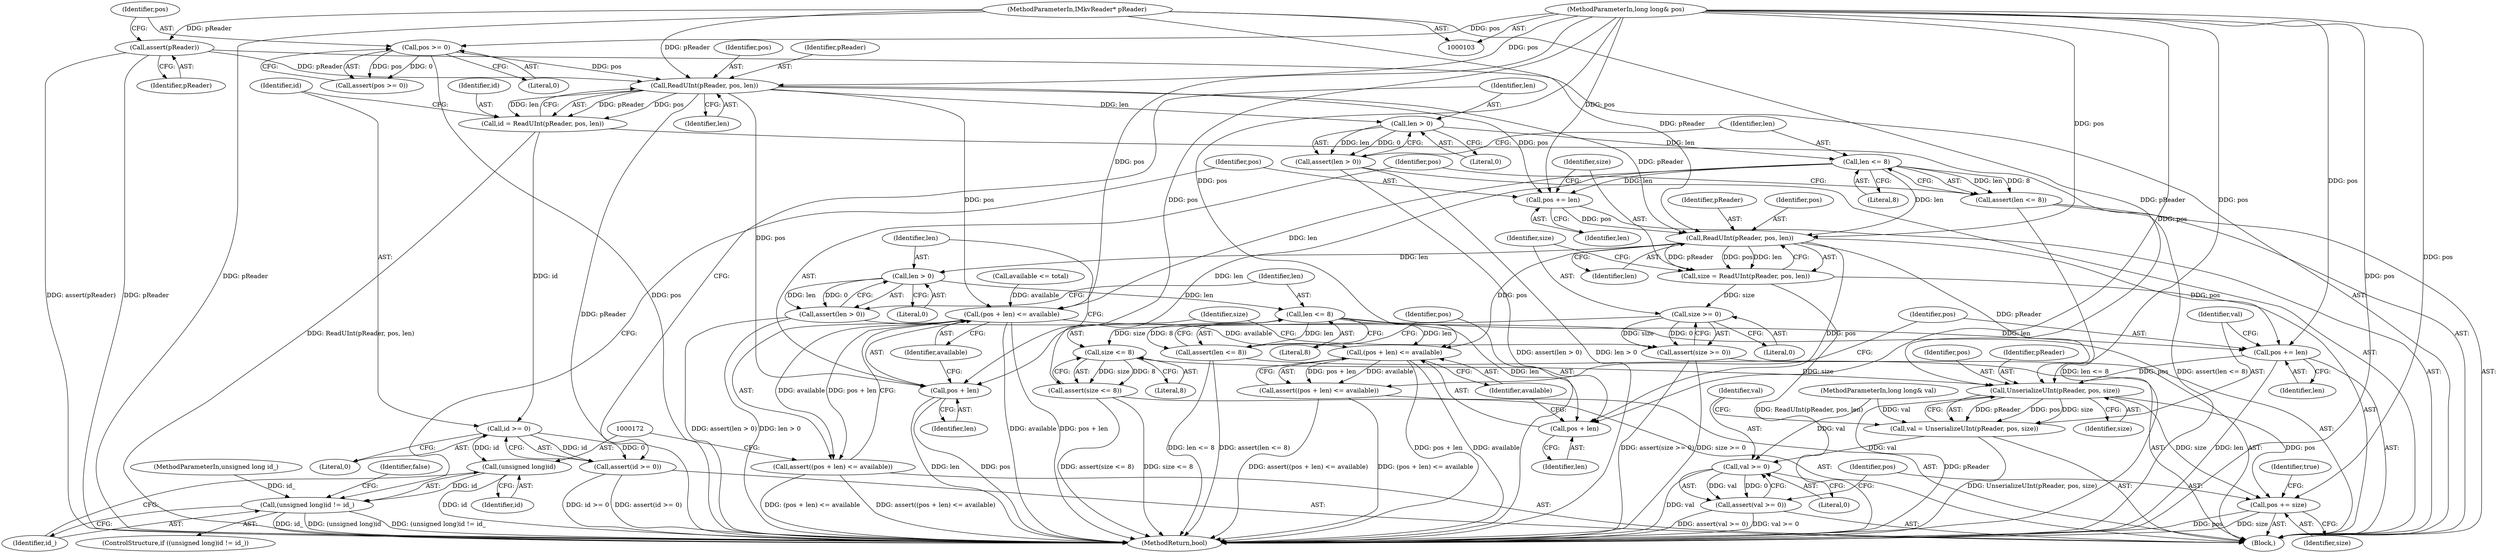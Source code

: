 digraph "1_Android_cc274e2abe8b2a6698a5c47d8aa4bb45f1f9538d_30@pointer" {
"1000147" [label="(Call,ReadUInt(pReader, pos, len))"];
"1000109" [label="(Call,assert(pReader))"];
"1000104" [label="(MethodParameterIn,IMkvReader* pReader)"];
"1000112" [label="(Call,pos >= 0)"];
"1000105" [label="(MethodParameterIn,long long& pos)"];
"1000145" [label="(Call,id = ReadUInt(pReader, pos, len))"];
"1000152" [label="(Call,id >= 0)"];
"1000151" [label="(Call,assert(id >= 0))"];
"1000171" [label="(Call,(unsigned long)id)"];
"1000170" [label="(Call,(unsigned long)id != id_)"];
"1000156" [label="(Call,len > 0)"];
"1000155" [label="(Call,assert(len > 0))"];
"1000160" [label="(Call,len <= 8)"];
"1000159" [label="(Call,assert(len <= 8))"];
"1000164" [label="(Call,(pos + len) <= available)"];
"1000163" [label="(Call,assert((pos + len) <= available))"];
"1000204" [label="(Call,(pos + len) <= available)"];
"1000203" [label="(Call,assert((pos + len) <= available))"];
"1000165" [label="(Call,pos + len)"];
"1000177" [label="(Call,pos += len)"];
"1000183" [label="(Call,ReadUInt(pReader, pos, len))"];
"1000181" [label="(Call,size = ReadUInt(pReader, pos, len))"];
"1000188" [label="(Call,size >= 0)"];
"1000187" [label="(Call,assert(size >= 0))"];
"1000192" [label="(Call,size <= 8)"];
"1000191" [label="(Call,assert(size <= 8))"];
"1000214" [label="(Call,UnserializeUInt(pReader, pos, size))"];
"1000212" [label="(Call,val = UnserializeUInt(pReader, pos, size))"];
"1000219" [label="(Call,val >= 0)"];
"1000218" [label="(Call,assert(val >= 0))"];
"1000222" [label="(Call,pos += size)"];
"1000196" [label="(Call,len > 0)"];
"1000195" [label="(Call,assert(len > 0))"];
"1000200" [label="(Call,len <= 8)"];
"1000199" [label="(Call,assert(len <= 8))"];
"1000205" [label="(Call,pos + len)"];
"1000209" [label="(Call,pos += len)"];
"1000195" [label="(Call,assert(len > 0))"];
"1000105" [label="(MethodParameterIn,long long& pos)"];
"1000153" [label="(Identifier,id)"];
"1000155" [label="(Call,assert(len > 0))"];
"1000177" [label="(Call,pos += len)"];
"1000150" [label="(Identifier,len)"];
"1000192" [label="(Call,size <= 8)"];
"1000216" [label="(Identifier,pos)"];
"1000111" [label="(Call,assert(pos >= 0))"];
"1000169" [label="(ControlStructure,if ((unsigned long)id != id_))"];
"1000106" [label="(MethodParameterIn,unsigned long id_)"];
"1000112" [label="(Call,pos >= 0)"];
"1000198" [label="(Literal,0)"];
"1000145" [label="(Call,id = ReadUInt(pReader, pos, len))"];
"1000104" [label="(MethodParameterIn,IMkvReader* pReader)"];
"1000193" [label="(Identifier,size)"];
"1000189" [label="(Identifier,size)"];
"1000212" [label="(Call,val = UnserializeUInt(pReader, pos, size))"];
"1000217" [label="(Identifier,size)"];
"1000114" [label="(Literal,0)"];
"1000166" [label="(Identifier,pos)"];
"1000181" [label="(Call,size = ReadUInt(pReader, pos, len))"];
"1000182" [label="(Identifier,size)"];
"1000194" [label="(Literal,8)"];
"1000213" [label="(Identifier,val)"];
"1000210" [label="(Identifier,pos)"];
"1000226" [label="(Identifier,true)"];
"1000162" [label="(Literal,8)"];
"1000183" [label="(Call,ReadUInt(pReader, pos, len))"];
"1000156" [label="(Call,len > 0)"];
"1000108" [label="(Block,)"];
"1000163" [label="(Call,assert((pos + len) <= available))"];
"1000203" [label="(Call,assert((pos + len) <= available))"];
"1000176" [label="(Identifier,false)"];
"1000219" [label="(Call,val >= 0)"];
"1000147" [label="(Call,ReadUInt(pReader, pos, len))"];
"1000209" [label="(Call,pos += len)"];
"1000185" [label="(Identifier,pos)"];
"1000222" [label="(Call,pos += size)"];
"1000134" [label="(Call,available <= total)"];
"1000220" [label="(Identifier,val)"];
"1000152" [label="(Call,id >= 0)"];
"1000207" [label="(Identifier,len)"];
"1000199" [label="(Call,assert(len <= 8))"];
"1000158" [label="(Literal,0)"];
"1000214" [label="(Call,UnserializeUInt(pReader, pos, size))"];
"1000204" [label="(Call,(pos + len) <= available)"];
"1000191" [label="(Call,assert(size <= 8))"];
"1000171" [label="(Call,(unsigned long)id)"];
"1000188" [label="(Call,size >= 0)"];
"1000154" [label="(Literal,0)"];
"1000110" [label="(Identifier,pReader)"];
"1000173" [label="(Identifier,id)"];
"1000170" [label="(Call,(unsigned long)id != id_)"];
"1000223" [label="(Identifier,pos)"];
"1000113" [label="(Identifier,pos)"];
"1000151" [label="(Call,assert(id >= 0))"];
"1000206" [label="(Identifier,pos)"];
"1000164" [label="(Call,(pos + len) <= available)"];
"1000165" [label="(Call,pos + len)"];
"1000107" [label="(MethodParameterIn,long long& val)"];
"1000202" [label="(Literal,8)"];
"1000197" [label="(Identifier,len)"];
"1000211" [label="(Identifier,len)"];
"1000149" [label="(Identifier,pos)"];
"1000187" [label="(Call,assert(size >= 0))"];
"1000196" [label="(Call,len > 0)"];
"1000167" [label="(Identifier,len)"];
"1000148" [label="(Identifier,pReader)"];
"1000146" [label="(Identifier,id)"];
"1000109" [label="(Call,assert(pReader))"];
"1000190" [label="(Literal,0)"];
"1000157" [label="(Identifier,len)"];
"1000200" [label="(Call,len <= 8)"];
"1000168" [label="(Identifier,available)"];
"1000227" [label="(MethodReturn,bool)"];
"1000186" [label="(Identifier,len)"];
"1000161" [label="(Identifier,len)"];
"1000160" [label="(Call,len <= 8)"];
"1000174" [label="(Identifier,id_)"];
"1000221" [label="(Literal,0)"];
"1000184" [label="(Identifier,pReader)"];
"1000178" [label="(Identifier,pos)"];
"1000201" [label="(Identifier,len)"];
"1000224" [label="(Identifier,size)"];
"1000159" [label="(Call,assert(len <= 8))"];
"1000208" [label="(Identifier,available)"];
"1000218" [label="(Call,assert(val >= 0))"];
"1000179" [label="(Identifier,len)"];
"1000205" [label="(Call,pos + len)"];
"1000215" [label="(Identifier,pReader)"];
"1000147" -> "1000145"  [label="AST: "];
"1000147" -> "1000150"  [label="CFG: "];
"1000148" -> "1000147"  [label="AST: "];
"1000149" -> "1000147"  [label="AST: "];
"1000150" -> "1000147"  [label="AST: "];
"1000145" -> "1000147"  [label="CFG: "];
"1000147" -> "1000227"  [label="DDG: pReader"];
"1000147" -> "1000145"  [label="DDG: pReader"];
"1000147" -> "1000145"  [label="DDG: pos"];
"1000147" -> "1000145"  [label="DDG: len"];
"1000109" -> "1000147"  [label="DDG: pReader"];
"1000104" -> "1000147"  [label="DDG: pReader"];
"1000112" -> "1000147"  [label="DDG: pos"];
"1000105" -> "1000147"  [label="DDG: pos"];
"1000147" -> "1000156"  [label="DDG: len"];
"1000147" -> "1000164"  [label="DDG: pos"];
"1000147" -> "1000165"  [label="DDG: pos"];
"1000147" -> "1000177"  [label="DDG: pos"];
"1000147" -> "1000183"  [label="DDG: pReader"];
"1000109" -> "1000108"  [label="AST: "];
"1000109" -> "1000110"  [label="CFG: "];
"1000110" -> "1000109"  [label="AST: "];
"1000113" -> "1000109"  [label="CFG: "];
"1000109" -> "1000227"  [label="DDG: pReader"];
"1000109" -> "1000227"  [label="DDG: assert(pReader)"];
"1000104" -> "1000109"  [label="DDG: pReader"];
"1000104" -> "1000103"  [label="AST: "];
"1000104" -> "1000227"  [label="DDG: pReader"];
"1000104" -> "1000183"  [label="DDG: pReader"];
"1000104" -> "1000214"  [label="DDG: pReader"];
"1000112" -> "1000111"  [label="AST: "];
"1000112" -> "1000114"  [label="CFG: "];
"1000113" -> "1000112"  [label="AST: "];
"1000114" -> "1000112"  [label="AST: "];
"1000111" -> "1000112"  [label="CFG: "];
"1000112" -> "1000227"  [label="DDG: pos"];
"1000112" -> "1000111"  [label="DDG: pos"];
"1000112" -> "1000111"  [label="DDG: 0"];
"1000105" -> "1000112"  [label="DDG: pos"];
"1000105" -> "1000103"  [label="AST: "];
"1000105" -> "1000227"  [label="DDG: pos"];
"1000105" -> "1000164"  [label="DDG: pos"];
"1000105" -> "1000165"  [label="DDG: pos"];
"1000105" -> "1000177"  [label="DDG: pos"];
"1000105" -> "1000183"  [label="DDG: pos"];
"1000105" -> "1000204"  [label="DDG: pos"];
"1000105" -> "1000205"  [label="DDG: pos"];
"1000105" -> "1000209"  [label="DDG: pos"];
"1000105" -> "1000214"  [label="DDG: pos"];
"1000105" -> "1000222"  [label="DDG: pos"];
"1000145" -> "1000108"  [label="AST: "];
"1000146" -> "1000145"  [label="AST: "];
"1000153" -> "1000145"  [label="CFG: "];
"1000145" -> "1000227"  [label="DDG: ReadUInt(pReader, pos, len)"];
"1000145" -> "1000152"  [label="DDG: id"];
"1000152" -> "1000151"  [label="AST: "];
"1000152" -> "1000154"  [label="CFG: "];
"1000153" -> "1000152"  [label="AST: "];
"1000154" -> "1000152"  [label="AST: "];
"1000151" -> "1000152"  [label="CFG: "];
"1000152" -> "1000151"  [label="DDG: id"];
"1000152" -> "1000151"  [label="DDG: 0"];
"1000152" -> "1000171"  [label="DDG: id"];
"1000151" -> "1000108"  [label="AST: "];
"1000157" -> "1000151"  [label="CFG: "];
"1000151" -> "1000227"  [label="DDG: assert(id >= 0)"];
"1000151" -> "1000227"  [label="DDG: id >= 0"];
"1000171" -> "1000170"  [label="AST: "];
"1000171" -> "1000173"  [label="CFG: "];
"1000172" -> "1000171"  [label="AST: "];
"1000173" -> "1000171"  [label="AST: "];
"1000174" -> "1000171"  [label="CFG: "];
"1000171" -> "1000227"  [label="DDG: id"];
"1000171" -> "1000170"  [label="DDG: id"];
"1000170" -> "1000169"  [label="AST: "];
"1000170" -> "1000174"  [label="CFG: "];
"1000174" -> "1000170"  [label="AST: "];
"1000176" -> "1000170"  [label="CFG: "];
"1000178" -> "1000170"  [label="CFG: "];
"1000170" -> "1000227"  [label="DDG: (unsigned long)id"];
"1000170" -> "1000227"  [label="DDG: (unsigned long)id != id_"];
"1000170" -> "1000227"  [label="DDG: id_"];
"1000106" -> "1000170"  [label="DDG: id_"];
"1000156" -> "1000155"  [label="AST: "];
"1000156" -> "1000158"  [label="CFG: "];
"1000157" -> "1000156"  [label="AST: "];
"1000158" -> "1000156"  [label="AST: "];
"1000155" -> "1000156"  [label="CFG: "];
"1000156" -> "1000155"  [label="DDG: len"];
"1000156" -> "1000155"  [label="DDG: 0"];
"1000156" -> "1000160"  [label="DDG: len"];
"1000155" -> "1000108"  [label="AST: "];
"1000161" -> "1000155"  [label="CFG: "];
"1000155" -> "1000227"  [label="DDG: assert(len > 0)"];
"1000155" -> "1000227"  [label="DDG: len > 0"];
"1000160" -> "1000159"  [label="AST: "];
"1000160" -> "1000162"  [label="CFG: "];
"1000161" -> "1000160"  [label="AST: "];
"1000162" -> "1000160"  [label="AST: "];
"1000159" -> "1000160"  [label="CFG: "];
"1000160" -> "1000159"  [label="DDG: len"];
"1000160" -> "1000159"  [label="DDG: 8"];
"1000160" -> "1000164"  [label="DDG: len"];
"1000160" -> "1000165"  [label="DDG: len"];
"1000160" -> "1000177"  [label="DDG: len"];
"1000160" -> "1000183"  [label="DDG: len"];
"1000159" -> "1000108"  [label="AST: "];
"1000166" -> "1000159"  [label="CFG: "];
"1000159" -> "1000227"  [label="DDG: assert(len <= 8)"];
"1000159" -> "1000227"  [label="DDG: len <= 8"];
"1000164" -> "1000163"  [label="AST: "];
"1000164" -> "1000168"  [label="CFG: "];
"1000165" -> "1000164"  [label="AST: "];
"1000168" -> "1000164"  [label="AST: "];
"1000163" -> "1000164"  [label="CFG: "];
"1000164" -> "1000227"  [label="DDG: available"];
"1000164" -> "1000227"  [label="DDG: pos + len"];
"1000164" -> "1000163"  [label="DDG: pos + len"];
"1000164" -> "1000163"  [label="DDG: available"];
"1000134" -> "1000164"  [label="DDG: available"];
"1000164" -> "1000204"  [label="DDG: available"];
"1000163" -> "1000108"  [label="AST: "];
"1000172" -> "1000163"  [label="CFG: "];
"1000163" -> "1000227"  [label="DDG: (pos + len) <= available"];
"1000163" -> "1000227"  [label="DDG: assert((pos + len) <= available)"];
"1000204" -> "1000203"  [label="AST: "];
"1000204" -> "1000208"  [label="CFG: "];
"1000205" -> "1000204"  [label="AST: "];
"1000208" -> "1000204"  [label="AST: "];
"1000203" -> "1000204"  [label="CFG: "];
"1000204" -> "1000227"  [label="DDG: pos + len"];
"1000204" -> "1000227"  [label="DDG: available"];
"1000204" -> "1000203"  [label="DDG: pos + len"];
"1000204" -> "1000203"  [label="DDG: available"];
"1000183" -> "1000204"  [label="DDG: pos"];
"1000200" -> "1000204"  [label="DDG: len"];
"1000203" -> "1000108"  [label="AST: "];
"1000210" -> "1000203"  [label="CFG: "];
"1000203" -> "1000227"  [label="DDG: assert((pos + len) <= available)"];
"1000203" -> "1000227"  [label="DDG: (pos + len) <= available"];
"1000165" -> "1000167"  [label="CFG: "];
"1000166" -> "1000165"  [label="AST: "];
"1000167" -> "1000165"  [label="AST: "];
"1000168" -> "1000165"  [label="CFG: "];
"1000165" -> "1000227"  [label="DDG: pos"];
"1000165" -> "1000227"  [label="DDG: len"];
"1000177" -> "1000108"  [label="AST: "];
"1000177" -> "1000179"  [label="CFG: "];
"1000178" -> "1000177"  [label="AST: "];
"1000179" -> "1000177"  [label="AST: "];
"1000182" -> "1000177"  [label="CFG: "];
"1000177" -> "1000183"  [label="DDG: pos"];
"1000183" -> "1000181"  [label="AST: "];
"1000183" -> "1000186"  [label="CFG: "];
"1000184" -> "1000183"  [label="AST: "];
"1000185" -> "1000183"  [label="AST: "];
"1000186" -> "1000183"  [label="AST: "];
"1000181" -> "1000183"  [label="CFG: "];
"1000183" -> "1000181"  [label="DDG: pReader"];
"1000183" -> "1000181"  [label="DDG: pos"];
"1000183" -> "1000181"  [label="DDG: len"];
"1000183" -> "1000196"  [label="DDG: len"];
"1000183" -> "1000205"  [label="DDG: pos"];
"1000183" -> "1000209"  [label="DDG: pos"];
"1000183" -> "1000214"  [label="DDG: pReader"];
"1000181" -> "1000108"  [label="AST: "];
"1000182" -> "1000181"  [label="AST: "];
"1000189" -> "1000181"  [label="CFG: "];
"1000181" -> "1000227"  [label="DDG: ReadUInt(pReader, pos, len)"];
"1000181" -> "1000188"  [label="DDG: size"];
"1000188" -> "1000187"  [label="AST: "];
"1000188" -> "1000190"  [label="CFG: "];
"1000189" -> "1000188"  [label="AST: "];
"1000190" -> "1000188"  [label="AST: "];
"1000187" -> "1000188"  [label="CFG: "];
"1000188" -> "1000187"  [label="DDG: size"];
"1000188" -> "1000187"  [label="DDG: 0"];
"1000188" -> "1000192"  [label="DDG: size"];
"1000187" -> "1000108"  [label="AST: "];
"1000193" -> "1000187"  [label="CFG: "];
"1000187" -> "1000227"  [label="DDG: assert(size >= 0)"];
"1000187" -> "1000227"  [label="DDG: size >= 0"];
"1000192" -> "1000191"  [label="AST: "];
"1000192" -> "1000194"  [label="CFG: "];
"1000193" -> "1000192"  [label="AST: "];
"1000194" -> "1000192"  [label="AST: "];
"1000191" -> "1000192"  [label="CFG: "];
"1000192" -> "1000191"  [label="DDG: size"];
"1000192" -> "1000191"  [label="DDG: 8"];
"1000192" -> "1000214"  [label="DDG: size"];
"1000191" -> "1000108"  [label="AST: "];
"1000197" -> "1000191"  [label="CFG: "];
"1000191" -> "1000227"  [label="DDG: assert(size <= 8)"];
"1000191" -> "1000227"  [label="DDG: size <= 8"];
"1000214" -> "1000212"  [label="AST: "];
"1000214" -> "1000217"  [label="CFG: "];
"1000215" -> "1000214"  [label="AST: "];
"1000216" -> "1000214"  [label="AST: "];
"1000217" -> "1000214"  [label="AST: "];
"1000212" -> "1000214"  [label="CFG: "];
"1000214" -> "1000227"  [label="DDG: pReader"];
"1000214" -> "1000212"  [label="DDG: pReader"];
"1000214" -> "1000212"  [label="DDG: pos"];
"1000214" -> "1000212"  [label="DDG: size"];
"1000209" -> "1000214"  [label="DDG: pos"];
"1000214" -> "1000222"  [label="DDG: size"];
"1000214" -> "1000222"  [label="DDG: pos"];
"1000212" -> "1000108"  [label="AST: "];
"1000213" -> "1000212"  [label="AST: "];
"1000220" -> "1000212"  [label="CFG: "];
"1000212" -> "1000227"  [label="DDG: UnserializeUInt(pReader, pos, size)"];
"1000107" -> "1000212"  [label="DDG: val"];
"1000212" -> "1000219"  [label="DDG: val"];
"1000219" -> "1000218"  [label="AST: "];
"1000219" -> "1000221"  [label="CFG: "];
"1000220" -> "1000219"  [label="AST: "];
"1000221" -> "1000219"  [label="AST: "];
"1000218" -> "1000219"  [label="CFG: "];
"1000219" -> "1000227"  [label="DDG: val"];
"1000219" -> "1000218"  [label="DDG: val"];
"1000219" -> "1000218"  [label="DDG: 0"];
"1000107" -> "1000219"  [label="DDG: val"];
"1000218" -> "1000108"  [label="AST: "];
"1000223" -> "1000218"  [label="CFG: "];
"1000218" -> "1000227"  [label="DDG: val >= 0"];
"1000218" -> "1000227"  [label="DDG: assert(val >= 0)"];
"1000222" -> "1000108"  [label="AST: "];
"1000222" -> "1000224"  [label="CFG: "];
"1000223" -> "1000222"  [label="AST: "];
"1000224" -> "1000222"  [label="AST: "];
"1000226" -> "1000222"  [label="CFG: "];
"1000222" -> "1000227"  [label="DDG: pos"];
"1000222" -> "1000227"  [label="DDG: size"];
"1000196" -> "1000195"  [label="AST: "];
"1000196" -> "1000198"  [label="CFG: "];
"1000197" -> "1000196"  [label="AST: "];
"1000198" -> "1000196"  [label="AST: "];
"1000195" -> "1000196"  [label="CFG: "];
"1000196" -> "1000195"  [label="DDG: len"];
"1000196" -> "1000195"  [label="DDG: 0"];
"1000196" -> "1000200"  [label="DDG: len"];
"1000195" -> "1000108"  [label="AST: "];
"1000201" -> "1000195"  [label="CFG: "];
"1000195" -> "1000227"  [label="DDG: assert(len > 0)"];
"1000195" -> "1000227"  [label="DDG: len > 0"];
"1000200" -> "1000199"  [label="AST: "];
"1000200" -> "1000202"  [label="CFG: "];
"1000201" -> "1000200"  [label="AST: "];
"1000202" -> "1000200"  [label="AST: "];
"1000199" -> "1000200"  [label="CFG: "];
"1000200" -> "1000199"  [label="DDG: len"];
"1000200" -> "1000199"  [label="DDG: 8"];
"1000200" -> "1000205"  [label="DDG: len"];
"1000200" -> "1000209"  [label="DDG: len"];
"1000199" -> "1000108"  [label="AST: "];
"1000206" -> "1000199"  [label="CFG: "];
"1000199" -> "1000227"  [label="DDG: len <= 8"];
"1000199" -> "1000227"  [label="DDG: assert(len <= 8)"];
"1000205" -> "1000207"  [label="CFG: "];
"1000206" -> "1000205"  [label="AST: "];
"1000207" -> "1000205"  [label="AST: "];
"1000208" -> "1000205"  [label="CFG: "];
"1000209" -> "1000108"  [label="AST: "];
"1000209" -> "1000211"  [label="CFG: "];
"1000210" -> "1000209"  [label="AST: "];
"1000211" -> "1000209"  [label="AST: "];
"1000213" -> "1000209"  [label="CFG: "];
"1000209" -> "1000227"  [label="DDG: len"];
}
